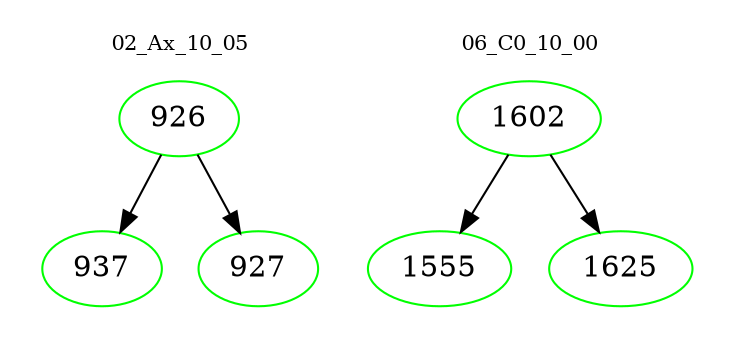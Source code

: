 digraph{
subgraph cluster_0 {
color = white
label = "02_Ax_10_05";
fontsize=10;
T0_926 [label="926", color="green"]
T0_926 -> T0_937 [color="black"]
T0_937 [label="937", color="green"]
T0_926 -> T0_927 [color="black"]
T0_927 [label="927", color="green"]
}
subgraph cluster_1 {
color = white
label = "06_C0_10_00";
fontsize=10;
T1_1602 [label="1602", color="green"]
T1_1602 -> T1_1555 [color="black"]
T1_1555 [label="1555", color="green"]
T1_1602 -> T1_1625 [color="black"]
T1_1625 [label="1625", color="green"]
}
}
